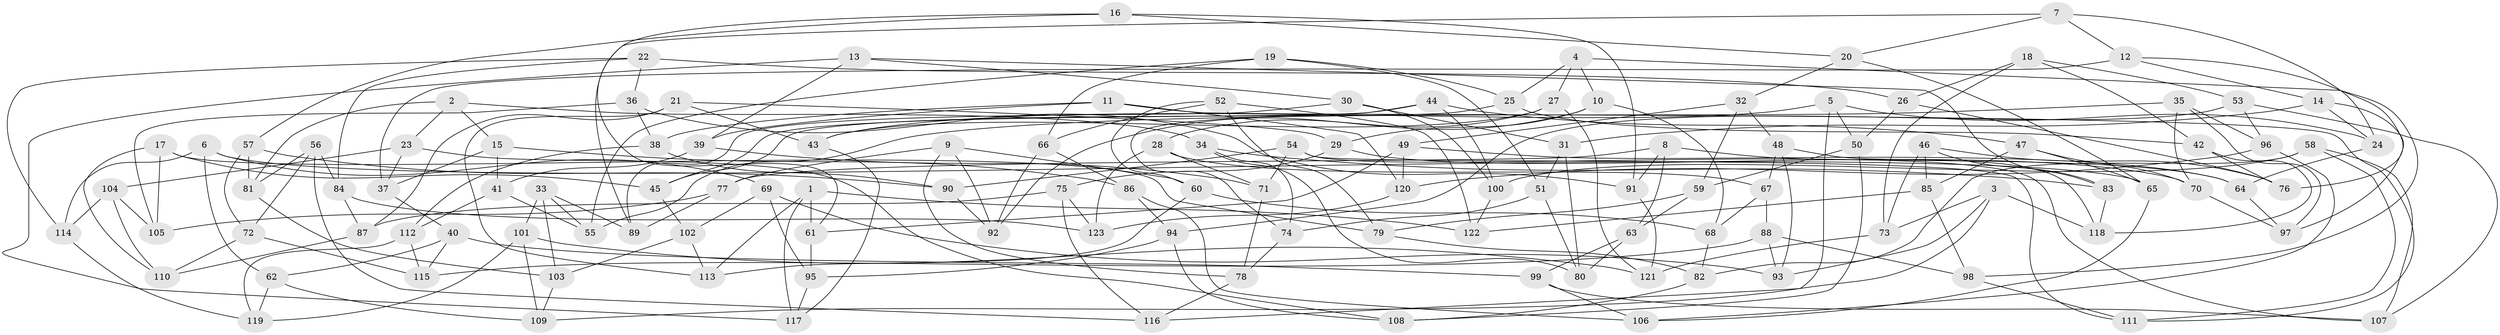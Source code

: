 // coarse degree distribution, {8: 0.14754098360655737, 10: 0.03278688524590164, 5: 0.03278688524590164, 6: 0.32786885245901637, 4: 0.39344262295081966, 9: 0.03278688524590164, 14: 0.01639344262295082, 12: 0.01639344262295082}
// Generated by graph-tools (version 1.1) at 2025/20/03/04/25 18:20:43]
// undirected, 123 vertices, 246 edges
graph export_dot {
graph [start="1"]
  node [color=gray90,style=filled];
  1;
  2;
  3;
  4;
  5;
  6;
  7;
  8;
  9;
  10;
  11;
  12;
  13;
  14;
  15;
  16;
  17;
  18;
  19;
  20;
  21;
  22;
  23;
  24;
  25;
  26;
  27;
  28;
  29;
  30;
  31;
  32;
  33;
  34;
  35;
  36;
  37;
  38;
  39;
  40;
  41;
  42;
  43;
  44;
  45;
  46;
  47;
  48;
  49;
  50;
  51;
  52;
  53;
  54;
  55;
  56;
  57;
  58;
  59;
  60;
  61;
  62;
  63;
  64;
  65;
  66;
  67;
  68;
  69;
  70;
  71;
  72;
  73;
  74;
  75;
  76;
  77;
  78;
  79;
  80;
  81;
  82;
  83;
  84;
  85;
  86;
  87;
  88;
  89;
  90;
  91;
  92;
  93;
  94;
  95;
  96;
  97;
  98;
  99;
  100;
  101;
  102;
  103;
  104;
  105;
  106;
  107;
  108;
  109;
  110;
  111;
  112;
  113;
  114;
  115;
  116;
  117;
  118;
  119;
  120;
  121;
  122;
  123;
  1 -- 113;
  1 -- 117;
  1 -- 122;
  1 -- 61;
  2 -- 34;
  2 -- 81;
  2 -- 23;
  2 -- 15;
  3 -- 73;
  3 -- 109;
  3 -- 93;
  3 -- 118;
  4 -- 25;
  4 -- 10;
  4 -- 98;
  4 -- 27;
  5 -- 116;
  5 -- 50;
  5 -- 24;
  5 -- 43;
  6 -- 69;
  6 -- 62;
  6 -- 114;
  6 -- 65;
  7 -- 89;
  7 -- 24;
  7 -- 12;
  7 -- 20;
  8 -- 64;
  8 -- 63;
  8 -- 91;
  8 -- 77;
  9 -- 77;
  9 -- 78;
  9 -- 92;
  9 -- 60;
  10 -- 29;
  10 -- 92;
  10 -- 68;
  11 -- 111;
  11 -- 120;
  11 -- 38;
  11 -- 39;
  12 -- 76;
  12 -- 14;
  12 -- 37;
  13 -- 30;
  13 -- 39;
  13 -- 117;
  13 -- 83;
  14 -- 24;
  14 -- 31;
  14 -- 97;
  15 -- 37;
  15 -- 86;
  15 -- 41;
  16 -- 57;
  16 -- 61;
  16 -- 91;
  16 -- 20;
  17 -- 105;
  17 -- 45;
  17 -- 79;
  17 -- 110;
  18 -- 42;
  18 -- 26;
  18 -- 73;
  18 -- 53;
  19 -- 66;
  19 -- 51;
  19 -- 55;
  19 -- 25;
  20 -- 32;
  20 -- 65;
  21 -- 113;
  21 -- 43;
  21 -- 87;
  21 -- 29;
  22 -- 114;
  22 -- 26;
  22 -- 36;
  22 -- 84;
  23 -- 104;
  23 -- 108;
  23 -- 37;
  24 -- 64;
  25 -- 45;
  25 -- 42;
  26 -- 76;
  26 -- 50;
  27 -- 43;
  27 -- 28;
  27 -- 121;
  28 -- 71;
  28 -- 67;
  28 -- 123;
  29 -- 75;
  29 -- 70;
  30 -- 100;
  30 -- 89;
  30 -- 31;
  31 -- 51;
  31 -- 80;
  32 -- 59;
  32 -- 49;
  32 -- 48;
  33 -- 55;
  33 -- 103;
  33 -- 89;
  33 -- 101;
  34 -- 83;
  34 -- 74;
  34 -- 80;
  35 -- 96;
  35 -- 55;
  35 -- 70;
  35 -- 97;
  36 -- 105;
  36 -- 91;
  36 -- 38;
  37 -- 40;
  38 -- 112;
  38 -- 90;
  39 -- 71;
  39 -- 41;
  40 -- 99;
  40 -- 115;
  40 -- 62;
  41 -- 112;
  41 -- 55;
  42 -- 118;
  42 -- 76;
  43 -- 117;
  44 -- 45;
  44 -- 100;
  44 -- 47;
  44 -- 74;
  45 -- 102;
  46 -- 73;
  46 -- 85;
  46 -- 83;
  46 -- 76;
  47 -- 85;
  47 -- 65;
  47 -- 70;
  48 -- 118;
  48 -- 67;
  48 -- 93;
  49 -- 61;
  49 -- 64;
  49 -- 120;
  50 -- 59;
  50 -- 108;
  51 -- 74;
  51 -- 80;
  52 -- 122;
  52 -- 60;
  52 -- 66;
  52 -- 79;
  53 -- 94;
  53 -- 107;
  53 -- 96;
  54 -- 90;
  54 -- 111;
  54 -- 107;
  54 -- 71;
  56 -- 84;
  56 -- 81;
  56 -- 72;
  56 -- 116;
  57 -- 90;
  57 -- 72;
  57 -- 81;
  58 -- 100;
  58 -- 107;
  58 -- 111;
  58 -- 82;
  59 -- 79;
  59 -- 63;
  60 -- 113;
  60 -- 68;
  61 -- 95;
  62 -- 109;
  62 -- 119;
  63 -- 80;
  63 -- 99;
  64 -- 97;
  65 -- 106;
  66 -- 92;
  66 -- 86;
  67 -- 68;
  67 -- 88;
  68 -- 82;
  69 -- 95;
  69 -- 93;
  69 -- 102;
  70 -- 97;
  71 -- 78;
  72 -- 115;
  72 -- 110;
  73 -- 121;
  74 -- 78;
  75 -- 116;
  75 -- 87;
  75 -- 123;
  77 -- 89;
  77 -- 105;
  78 -- 116;
  79 -- 82;
  81 -- 103;
  82 -- 108;
  83 -- 118;
  84 -- 123;
  84 -- 87;
  85 -- 98;
  85 -- 122;
  86 -- 94;
  86 -- 106;
  87 -- 110;
  88 -- 115;
  88 -- 98;
  88 -- 93;
  90 -- 92;
  91 -- 121;
  94 -- 108;
  94 -- 95;
  95 -- 117;
  96 -- 106;
  96 -- 120;
  98 -- 111;
  99 -- 106;
  99 -- 107;
  100 -- 122;
  101 -- 119;
  101 -- 109;
  101 -- 121;
  102 -- 113;
  102 -- 103;
  103 -- 109;
  104 -- 110;
  104 -- 114;
  104 -- 105;
  112 -- 119;
  112 -- 115;
  114 -- 119;
  120 -- 123;
}
